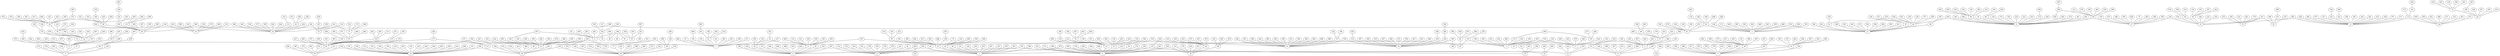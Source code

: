 graph G {
0[Index="0", Pose="5041.13 0 -897.745"];
1[Index="1", Pose="5469.88 0 -2570.81"];
2[Index="2", Pose="2011.34 0 2279.95"];
3[Index="3", Pose="1666.65 0 458.745"];
4[Index="4", Pose="2864.38 0 1095.4"];
5[Index="5", Pose="2188.71 0 113.908"];
6[Index="6", Pose="5713.38 0 3537.66"];
7[Index="7", Pose="3814.27 0 1847.02"];
8[Index="8", Pose="849.615 0 909.235"];
9[Index="9", Pose="3077.59 0 2882.45"];
10[Index="10", Pose="3825.31 0 206.441"];
11[Index="11", Pose="3160.47 0 2294.27"];
12[Index="12", Pose="2401.37 0 3328"];
13[Index="13", Pose="1699.89 0 -1254.1"];
14[Index="14", Pose="1153.28 0 1387.43"];
15[Index="15", Pose="5341.4 0 -1284.41"];
16[Index="16", Pose="5413.25 0 2982.82"];
17[Index="17", Pose="1599.99 0 337.963"];
18[Index="18", Pose="2251.24 0 2212.11"];
19[Index="19", Pose="3075.21 0 1425.65"];
20[Index="20", Pose="5584.86 0 1878.09"];
21[Index="21", Pose="4127.17 0 -2839.22"];
22[Index="22", Pose="4975.21 0 -1442.13"];
23[Index="23", Pose="2102.16 0 1586.69"];
24[Index="24", Pose="5738.81 0 753.441"];
25[Index="25", Pose="3943.82 0 3048.75"];
26[Index="26", Pose="2390.62 0 2675.52"];
27[Index="27", Pose="4105.31 0 3493.26"];
28[Index="28", Pose="5701.51 0 3571.09"];
29[Index="29", Pose="3846.48 0 -578.396"];
30[Index="30", Pose="4716.01 0 -1636.61"];
31[Index="31", Pose="2682.2 0 -2328.09"];
32[Index="32", Pose="1125.2 0 -1902.01"];
33[Index="33", Pose="3338.66 0 -709.739"];
34[Index="34", Pose="2972.66 0 2214.04"];
35[Index="35", Pose="5908.51 0 3697.53"];
36[Index="36", Pose="4498.63 0 -1116.36"];
37[Index="37", Pose="1764.96 0 -2275.78"];
38[Index="38", Pose="315.176 0 183.289"];
39[Index="39", Pose="1057.26 0 -2209.47"];
40[Index="40", Pose="4786.79 0 1977.56"];
41[Index="41", Pose="3836.75 0 2207.75"];
42[Index="42", Pose="2768.52 0 2717.26"];
43[Index="43", Pose="3439.91 0 2172.44"];
44[Index="44", Pose="5986.79 0 -3790.51"];
45[Index="45", Pose="24.9697 0 3596.09"];
46[Index="46", Pose="3563.35 0 -2716.84"];
47[Index="47", Pose="2154.57 0 446.123"];
48[Index="48", Pose="3476.58 0 -403.105"];
49[Index="49", Pose="3184.85 0 2187"];
50[Index="50", Pose="4486.86 0 1095.73"];
51[Index="51", Pose="212.525 0 2106.32"];
52[Index="52", Pose="5876.6 0 2072.4"];
53[Index="53", Pose="4001.28 0 -23.3027"];
54[Index="54", Pose="1972.66 0 -2282.86"];
55[Index="55", Pose="444.966 0 1131.11"];
56[Index="56", Pose="1341.94 0 1284.62"];
57[Index="57", Pose="1680.25 0 391.908"];
58[Index="58", Pose="2828.9 0 786.589"];
59[Index="59", Pose="2018.11 0 2955.32"];
60[Index="60", Pose="2069.66 0 837.091"];
61[Index="61", Pose="4999.46 0 -2261.92"];
62[Index="62", Pose="4052.86 0 -144.923"];
63[Index="63", Pose="4272.52 0 -2698.28"];
64[Index="64", Pose="2483.9 0 1665.86"];
65[Index="65", Pose="4043.62 0 1169.94"];
66[Index="66", Pose="2082.7 0 -2680.71"];
67[Index="67", Pose="3654.64 0 1080.84"];
68[Index="68", Pose="4442.63 0 -2531.19"];
69[Index="69", Pose="5525.49 0 1570.43"];
70[Index="70", Pose="667.654 0 -1176.39"];
71[Index="71", Pose="3460.14 0 792.297"];
72[Index="72", Pose="4654.6 0 -1798.78"];
73[Index="73", Pose="1977.85 0 -2637.12"];
74[Index="74", Pose="5906.18 0 -4219.58"];
75[Index="75", Pose="4964.35 0 -1432.43"];
76[Index="76", Pose="5751.82 0 3560.91"];
77[Index="77", Pose="4589.23 0 1692.14"];
78[Index="78", Pose="726.859 0 1579.18"];
79[Index="79", Pose="2302.99 0 2331.32"];
80[Index="80", Pose="5658.31 0 3538.32"];
81[Index="81", Pose="5171.5 0 -2519.84"];
82[Index="82", Pose="1783.73 0 3441.93"];
83[Index="83", Pose="5457.86 0 3178.82"];
84[Index="84", Pose="2988.86 0 647.696"];
85[Index="85", Pose="2781.97 0 2966.01"];
86[Index="86", Pose="1082.53 0 1565.52"];
87[Index="87", Pose="4365.3 0 -3068.01"];
88[Index="88", Pose="3618.65 0 -64.4155"];
89[Index="89", Pose="5028.8 0 1906.14"];
90[Index="90", Pose="1069.25 0 -2363.29"];
91[Index="91", Pose="829.431 0 -1186.24"];
92[Index="92", Pose="1948.84 0 3671.11"];
93[Index="93", Pose="5450.91 0 1037.81"];
94[Index="94", Pose="2365.96 0 1350.06"];
95[Index="95", Pose="647.09 0 1251.26"];
96[Index="96", Pose="2181.59 0 -1799.71"];
97[Index="97", Pose="3952.48 0 2225.11"];
98[Index="98", Pose="2924.56 0 -2913.19"];
99[Index="99", Pose="5298.22 0 1068.16"];
100[Index="100", Pose="3345.36 0 -627.305"];
101[Index="101", Pose="4979.63 0 -897.699"];
102[Index="102", Pose="1465.96 0 -1478.89"];
103[Index="103", Pose="4376.16 0 1178.56"];
104[Index="104", Pose="5385.36 0 -3093.37"];
105[Index="105", Pose="5193.21 0 1878.55"];
106[Index="106", Pose="5918.8 0 1767.23"];
107[Index="107", Pose="597.356 0 -995.385"];
108[Index="108", Pose="1810.58 0 1335.52"];
109[Index="109", Pose="4854.57 0 -3130.53"];
110[Index="110", Pose="2746.29 0 2387.38"];
111[Index="111", Pose="4152.46 0 -488.238"];
112[Index="112", Pose="714.668 0 761.912"];
113[Index="113", Pose="3471.81 0 254.144"];
114[Index="114", Pose="1825.71 0 3304.15"];
115[Index="115", Pose="2859.51 0 -2806.53"];
116[Index="116", Pose="3658.37 0 218.851"];
117[Index="117", Pose="3713.55 0 817.668"];
118[Index="118", Pose="5542.37 0 -2807.98"];
119[Index="119", Pose="4960.62 0 -1777.96"];
120[Index="120", Pose="2143.16 0 3215.36"];
121[Index="121", Pose="2065.51 0 2676.72"];
122[Index="122", Pose="3755.78 0 2856.88"];
123[Index="123", Pose="1848.94 0 -2371.42"];
124[Index="124", Pose="1188.12 0 955.757"];
125[Index="125", Pose="658.396 0 1484.14"];
126[Index="126", Pose="4693.57 0 1865.43"];
127[Index="127", Pose="1385.98 0 -971.14"];
128[Index="128", Pose="3197.08 0 -2934.85"];
129[Index="129", Pose="2281.29 0 -1001.58"];
130[Index="130", Pose="1562.67 0 1272.1"];
131[Index="131", Pose="4115.92 0 2633.18"];
132[Index="132", Pose="3197.76 0 2923.23"];
133[Index="133", Pose="3710.68 0 1212.89"];
134[Index="134", Pose="3111.09 0 -843.973"];
135[Index="135", Pose="2172.93 0 1860.37"];
136[Index="136", Pose="4811.38 0 1511.4"];
137[Index="137", Pose="381.364 0 1578.64"];
138[Index="138", Pose="1125.7 0 1011.15"];
139[Index="139", Pose="1831.43 0 -2026.65"];
140[Index="140", Pose="3932.21 0 3039.22"];
141[Index="141", Pose="1086.97 0 -1348.49"];
142[Index="142", Pose="5310.09 0 -2666.75"];
143[Index="143", Pose="942.835 0 29.4185"];
144[Index="144", Pose="4973.74 0 1493.06"];
145[Index="145", Pose="5425.02 0 -2625.55"];
146[Index="146", Pose="2367.13 0 1751.57"];
147[Index="147", Pose="2966.44 0 446.832"];
148[Index="148", Pose="5634.77 0 2546.99"];
149[Index="149", Pose="4884.83 0 803.227"];
150[Index="150", Pose="5615.11 0 -1491.4"];
151[Index="151", Pose="5245.86 0 757.832"];
152[Index="152", Pose="3826.63 0 2204.25"];
153[Index="153", Pose="1576.71 0 887.219"];
154[Index="154", Pose="2823.39 0 -2830.89"];
155[Index="155", Pose="5238.13 0 1397.52"];
156[Index="156", Pose="2474.9 0 951.836"];
157[Index="157", Pose="3581.39 0 1237.61"];
158[Index="158", Pose="3231.34 0 -2989.09"];
159[Index="159", Pose="675.888 0 -86.6152"];
160[Index="160", Pose="4886.11 0 -980.404"];
161[Index="161", Pose="3825.94 0 -406.96"];
162[Index="162", Pose="104.74 0 1849.57"];
163[Index="163", Pose="3442.33 0 2660.05"];
164[Index="164", Pose="3496.09 0 -452.688"];
165[Index="165", Pose="3844.6 0 826.878"];
166[Index="166", Pose="1335.61 0 -2381.8"];
167[Index="167", Pose="4427.63 0 -315.756"];
168[Index="168", Pose="2631.37 0 2979.98"];
169[Index="169", Pose="5715.97 0 3815.74"];
170[Index="170", Pose="2001.42 0 312.312"];
171[Index="171", Pose="5428.69 0 -2060.52"];
172[Index="172", Pose="1991.07 0 -829.781"];
173[Index="173", Pose="3364.71 0 462.81"];
174[Index="174", Pose="1264.15 0 905.608"];
175[Index="175", Pose="2241.33 0 -2558.48"];
176[Index="176", Pose="3879.12 0 787.881"];
177[Index="177", Pose="4059.32 0 818.895"];
178[Index="178", Pose="353.163 0 517.41"];
179[Index="179", Pose="113.465 0 -1327.35"];
180[Index="180", Pose="54.4406 0 3601.38"];
181[Index="181", Pose="3608.56 0 2300.83"];
182[Index="182", Pose="2926.32 0 2509.47"];
183[Index="183", Pose="5293.23 0 -1138.76"];
184[Index="184", Pose="5396.59 0 2104.92"];
185[Index="185", Pose="5194.07 0 1047.15"];
187[Index="187", Pose="1104.4 0 -1850.59"];
188[Index="188", Pose="3756.75 0 -2751.97"];
189[Index="189", Pose="5681.55 0 -4132.14"];
190[Index="190", Pose="2771.09 0 1262.63"];
191[Index="191", Pose="2362.48 0 -30.3369"];
192[Index="192", Pose="2619.51 0 -1757.99"];
193[Index="193", Pose="213.999 0 200.161"];
194[Index="194", Pose="1205.68 0 1375.23"];
195[Index="195", Pose="5336.06 0 1247.05"];
196[Index="196", Pose="4192.28 0 1546.33"];
197[Index="197", Pose="5425.12 0 -1590.01"];
198[Index="198", Pose="4514.87 0 -1717.57"];
199[Index="199", Pose="4856.22 0 -2642.96"];
200[Index="200", Pose="1464.89 0 -3092.55"];
201[Index="201", Pose="5337.32 0 3786.76"];
202[Index="202", Pose="336.133 0 3614.37"];
203[Index="203", Pose="3522.07 0 -2814.88"];
204[Index="204", Pose="3507.51 0 -200.985"];
205[Index="205", Pose="3159.14 0 699.126"];
206[Index="206", Pose="4376.39 0 -2335.5"];
207[Index="207", Pose="1585.03 0 1135.47"];
208[Index="208", Pose="5589.11 0 -1295.86"];
209[Index="209", Pose="1234.29 0 192.344"];
210[Index="210", Pose="2405.91 0 -1639.07"];
211[Index="211", Pose="4079.42 0 1233.64"];
212[Index="212", Pose="2660.03 0 -1963.31"];
213[Index="213", Pose="1548.67 0 1560.38"];
214[Index="214", Pose="97.0648 0 2933.54"];
215[Index="215", Pose="5114.47 0 856.482"];
216[Index="216", Pose="1928.87 0 1427.66"];
217[Index="217", Pose="3160.98 0 2958"];
218[Index="218", Pose="1501.26 0 -2072.06"];
219[Index="219", Pose="439.414 0 122.249"];
220[Index="220", Pose="5338.88 0 946.993"];
221[Index="221", Pose="3186.2 0 2731.31"];
222[Index="222", Pose="5753.74 0 2012.35"];
223[Index="223", Pose="2063.76 0 -1190.49"];
224[Index="224", Pose="30.4572 0 -108.339"];
225[Index="225", Pose="1757.31 0 1770.23"];
226[Index="226", Pose="5540.28 0 -3881.15"];
227[Index="227", Pose="4268.13 0 945.55"];
228[Index="228", Pose="5204.81 0 -2838.2"];
229[Index="229", Pose="2855.68 0 2186.9"];
230[Index="230", Pose="4665.03 0 -4190.67"];
231[Index="231", Pose="3471.68 0 2009.93"];
232[Index="232", Pose="1649.38 0 -2215.77"];
233[Index="233", Pose="4480.38 0 -1893.68"];
234[Index="234", Pose="5886.65 0 2934.82"];
235[Index="235", Pose="2049.24 0 1635.94"];
236[Index="236", Pose="2739.08 0 -557.616"];
237[Index="237", Pose="487.59 0 -1037.02"];
238[Index="238", Pose="821.737 0 1358.96"];
239[Index="239", Pose="686.754 0 3235.81"];
240[Index="240", Pose="4009.95 0 245.521"];
241[Index="241", Pose="1874.06 0 3767.39"];
242[Index="242", Pose="229.589 0 126.956"];
243[Index="243", Pose="2395.8 0 -2451.69"];
244[Index="244", Pose="2715.9 0 -2888.62"];
245[Index="245", Pose="32.6093 0 1273.19"];
246[Index="246", Pose="505.108 0 2382.13"];
247[Index="247", Pose="4715.59 0 1569.75"];
248[Index="248", Pose="5461.36 0 3121.18"];
249[Index="249", Pose="3162.45 0 -2744.37"];
250[Index="250", Pose="2327.98 0 817.626"];
251[Index="251", Pose="3830.46 0 1702.89"];
252[Index="252", Pose="3236.48 0 -793.772"];
253[Index="253", Pose="5529.31 0 -2365.33"];
254[Index="254", Pose="4735.46 0 -1069.29"];
255[Index="255", Pose="4847.76 0 -957.758"];
256[Index="256", Pose="4286.59 0 1149.23"];
257[Index="257", Pose="3096.83 0 1059.59"];
258[Index="258", Pose="3014.41 0 669.907"];
259[Index="259", Pose="4535.67 0 847.505"];
260[Index="260", Pose="5065.69 0 2000.15"];
261[Index="261", Pose="1104.15 0 1417.01"];
262[Index="262", Pose="1198.34 0 -1804.24"];
263[Index="263", Pose="1331.51 0 58.7749"];
264[Index="264", Pose="3366.04 0 1228.42"];
265[Index="265", Pose="5240.48 0 -2270.79"];
266[Index="266", Pose="4043.98 0 1099.55"];
267[Index="267", Pose="4639.81 0 -4008.15"];
268[Index="268", Pose="3542.44 0 999.449"];
269[Index="269", Pose="5280.05 0 -2781.86"];
270[Index="270", Pose="1073.92 0 -1191.82"];
271[Index="271", Pose="2658.26 0 -1030.96"];
272[Index="272", Pose="1954.27 0 3140.24"];
273[Index="273", Pose="2392.65 0 -1132.23"];
274[Index="274", Pose="2365.43 0 -1936.39"];
275[Index="275", Pose="5409.29 0 -576.307"];
276[Index="276", Pose="5287.39 0 1486.22"];
277[Index="277", Pose="2763.91 0 -241.07"];
278[Index="278", Pose="1754.59 0 -2342.47"];
279[Index="279", Pose="1476.43 0 652.128"];
280[Index="280", Pose="1807.01 0 -3178.32"];
281[Index="281", Pose="2915.19 0 -2613.87"];
282[Index="282", Pose="5153.2 0 -3116.2"];
283[Index="283", Pose="1759.03 0 -2681.09"];
284[Index="284", Pose="16.9668 0 3406.56"];
285[Index="285", Pose="3902.94 0 1593.98"];
286[Index="286", Pose="5758.3 0 2337.99"];
287[Index="287", Pose="677.786 0 3070.75"];
288[Index="288", Pose="3216.69 0 1427.22"];
289[Index="289", Pose="2795.01 0 2792.64"];
290[Index="290", Pose="5353.94 0 1801.2"];
291[Index="291", Pose="2431.6 0 -2605.31"];
292[Index="292", Pose="5027.92 0 -2934.96"];
293[Index="293", Pose="2083.18 0 276.37"];
294[Index="294", Pose="2743.44 0 1193.13"];
295[Index="295", Pose="4302.55 0 -339.427"];
296[Index="296", Pose="1612.11 0 -2621.14"];
297[Index="297", Pose="4160.22 0 -475.173"];
298[Index="298", Pose="1418.16 0 1301.24"];
299[Index="299", Pose="1314.93 0 -1280.75"];
300[Index="300", Pose="3086.11 0 -625.502"];
301[Index="301", Pose="565.919 0 2629.52"];
302[Index="302", Pose="1080.82 0 -1196.4"];
303[Index="303", Pose="2633.94 0 3007.17"];
304[Index="304", Pose="4098.59 0 2432.59"];
305[Index="305", Pose="2317.79 0 -3057.13"];
306[Index="306", Pose="655.401 0 3137.26"];
307[Index="307", Pose="1879.12 0 -886.684"];
308[Index="308", Pose="2734.14 0 274.906"];
309[Index="309", Pose="5387.3 0 3395.93"];
310[Index="310", Pose="1102.81 0 -2381.25"];
311[Index="311", Pose="4670.34 0 1043.73"];
312[Index="312", Pose="2453.87 0 -340.54"];
313[Index="313", Pose="3610.96 0 2852.03"];
314[Index="314", Pose="4819.36 0 1466.76"];
315[Index="315", Pose="2850.98 0 -981.674"];
316[Index="316", Pose="2149.41 0 3662.26"];
317[Index="317", Pose="5405.38 0 3192.64"];
318[Index="318", Pose="1129.49 0 -1808.89"];
319[Index="319", Pose="4492.07 0 -3939.79"];
320[Index="320", Pose="5232.17 0 -1826.23"];
321[Index="321", Pose="3316.43 0 1489.67"];
322[Index="322", Pose="3826.84 0 -570.578"];
323[Index="323", Pose="2182.36 0 3616.07"];
324[Index="324", Pose="4806.14 0 -1776.02"];
325[Index="325", Pose="4188.58 0 3310.84"];
326[Index="326", Pose="70.0842 0 3283.93"];
327[Index="327", Pose="1060.2 0 1183.19"];
328[Index="328", Pose="4054.17 0 3145.45"];
329[Index="329", Pose="1655.3 0 405.644"];
330[Index="330", Pose="3274.71 0 -329.377"];
331[Index="331", Pose="1483.01 0 -1188.6"];
332[Index="332", Pose="5504.37 0 1086.98"];
333[Index="333", Pose="2202.71 0 981.674"];
334[Index="334", Pose="3011.01 0 1649.77"];
335[Index="335", Pose="107.986 0 1275.56"];
336[Index="336", Pose="3716.82 0 1646.38"];
337[Index="337", Pose="1448.49 0 1490.22"];
338[Index="338", Pose="4343.85 0 -302.661"];
339[Index="339", Pose="4729.39 0 -2748.42"];
340[Index="340", Pose="1951.06 0 -1410.87"];
341[Index="341", Pose="3827.44 0 -2702.98"];
342[Index="342", Pose="1273.61 0 -975.106"];
343[Index="343", Pose="4666.97 0 -3147.86"];
344[Index="344", Pose="1347.86 0 354.816"];
345[Index="345", Pose="5382.33 0 2924.96"];
346[Index="346", Pose="5647.46 0 3236.16"];
347[Index="347", Pose="1288.45 0 -1886.96"];
348[Index="348", Pose="2690.54 0 -354.717"];
349[Index="349", Pose="1815.48 0 735.561"];
350[Index="350", Pose="4792.24 0 -937.834"];
351[Index="351", Pose="3819.94 0 2041.49"];
352[Index="352", Pose="5705.31 0 -1498.08"];
353[Index="353", Pose="5544.62 0 -617.99"];
354[Index="354", Pose="4704.85 0 -3069.82"];
355[Index="355", Pose="3136.37 0 2472.82"];
356[Index="356", Pose="1487.77 0 -2604.71"];
357[Index="357", Pose="4363.65 0 985.103"];
358[Index="358", Pose="1270.72 0 1514.37"];
359[Index="359", Pose="5637.9 0 2450.25"];
360[Index="360", Pose="4329.24 0 1928.19"];
361[Index="361", Pose="1835.92 0 1237.97"];
362[Index="362", Pose="1936.17 0 -1006.38"];
363[Index="363", Pose="5203.93 0 -3044.73"];
364[Index="364", Pose="5127.89 0 -934.572"];
365[Index="365", Pose="3343.75 0 1773.23"];
366[Index="366", Pose="3885.29 0 -179.613"];
367[Index="367", Pose="4279.2 0 741.174"];
368[Index="368", Pose="1884.26 0 621.536"];
369[Index="369", Pose="3979.51 0 3101.42"];
370[Index="370", Pose="1478.85 0 -2592.95"];
371[Index="371", Pose="866.808 0 546.14"];
372[Index="372", Pose="4804.65 0 -751.815"];
373[Index="373", Pose="3595.74 0 -439.26"];
374[Index="374", Pose="5342.52 0 -1593.83"];
375[Index="375", Pose="4483.38 0 -1278.72"];
376[Index="376", Pose="4906.48 0 -901.611"];
377[Index="377", Pose="4154.93 0 -3014.33"];
378[Index="378", Pose="2279.25 0 3731.19"];
379[Index="379", Pose="2041.92 0 64.7456"];
380[Index="380", Pose="240.522 0 3615.21"];
381[Index="381", Pose="405.647 0 -1384.22"];
382[Index="382", Pose="4009.35 0 -105.07"];
383[Index="383", Pose="2132.21 0 498.48"];
384[Index="384", Pose="4800.78 0 -927.452"];
385[Index="385", Pose="4442.7 0 -451.554"];
386[Index="386", Pose="2249.85 0 494.679"];
387[Index="387", Pose="4369.77 0 -3854.64"];
388[Index="388", Pose="5815.26 0 -1730.84"];
389[Index="389", Pose="2165.48 0 2038.25"];
390[Index="390", Pose="4421.4 0 -4231.22"];
391[Index="391", Pose="2358.58 0 -160.445"];
392[Index="392", Pose="4150.47 0 2284.84"];
393[Index="393", Pose="3160.96 0 -889.814"];
394[Index="394", Pose="2635.24 0 1851.12"];
395[Index="395", Pose="3478.59 0 -778.455"];
396[Index="396", Pose="84.9009 0 2116.01"];
397[Index="397", Pose="2671.41 0 1255.21"];
398[Index="398", Pose="181.944 0 2602.26"];
399[Index="399", Pose="2324.8 0 581.225"];
400[Index="400", Pose="219.096 0 336.463"];
401[Index="401", Pose="1976.05 0 -598.287"];
402[Index="402", Pose="5238.58 0 -2083.3"];
403[Index="403", Pose="4305.07 0 -850.65"];
404[Index="404", Pose="3901.33 0 1759.46"];
405[Index="405", Pose="2548.64 0 110.002"];
406[Index="406", Pose="2987.08 0 -519.147"];
407[Index="407", Pose="3050.22 0 1149.59"];
408[Index="408", Pose="3581.71 0 381.526"];
409[Index="409", Pose="5846.99 0 -2587.93"];
410[Index="410", Pose="2040.15 0 320.108"];
411[Index="411", Pose="3678.27 0 -486.297"];
412[Index="412", Pose="3412.52 0 392.886"];
413[Index="413", Pose="2594.71 0 -1521.1"];
414[Index="414", Pose="3679.52 0 1890.2"];
415[Index="415", Pose="3162.1 0 12.5776"];
416[Index="416", Pose="2876.73 0 -932.544"];
417[Index="417", Pose="3351.14 0 1051.46"];
418[Index="418", Pose="4576.07 0 -1478.18"];
419[Index="419", Pose="286.451 0 2735.66"];
420[Index="420", Pose="2136.97 0 -168.356"];
421[Index="421", Pose="5995.45 0 2177.21"];
422[Index="422", Pose="1379.9 0 668.971"];
423[Index="423", Pose="3737.93 0 2149.95"];
424[Index="424", Pose="2824.04 0 -2451.36"];
425[Index="425", Pose="5778.55 0 -2001.3"];
426[Index="426", Pose="1594.91 0 1919.05"];
427[Index="427", Pose="4762.52 0 1619.26"];
428[Index="428", Pose="2679.87 0 -1463.66"];
429[Index="429", Pose="4712.08 0 1501.34"];
430[Index="430", Pose="5439.04 0 -1876.99"];
431[Index="431", Pose="94.1954 0 928.025"];
432[Index="432", Pose="4916.24 0 1178.84"];
433[Index="433", Pose="2172.69 0 -1016.31"];
434[Index="434", Pose="3000.11 0 -278.17"];
435[Index="435", Pose="5645.02 0 2770.1"];
436[Index="436", Pose="5070.03 0 1067.57"];
437[Index="437", Pose="2259.79 0 1107.98"];
438[Index="438", Pose="1813.35 0 -1843.32"];
439[Index="439", Pose="5457.17 0 -1547.65"];
440[Index="440", Pose="5353.91 0 1945.67"];
441[Index="441", Pose="5739.67 0 -2087.32"];
442[Index="442", Pose="656.023 0 1680.8"];
443[Index="443", Pose="4558.63 0 929.524"];
444[Index="444", Pose="3480.29 0 2923.1"];
445[Index="445", Pose="4731.54 0 -2824.99"];
446[Index="446", Pose="3936.59 0 -731.9"];
447[Index="447", Pose="593.146 0 2847.93"];
448[Index="448", Pose="2763.88 0 2884.48"];
449[Index="449", Pose="3445.28 0 2234.41"];
450[Index="450", Pose="1615.44 0 -1513.15"];
451[Index="451", Pose="4410.88 0 -4003.41"];
452[Index="452", Pose="5588.03 0 3401.38"];
453[Index="453", Pose="244.536 0 96.7837"];
454[Index="454", Pose="4464.34 0 -1975.68"];
455[Index="455", Pose="1960.08 0 277.496"];
456[Index="456", Pose="2290.57 0 1515.99"];
457[Index="457", Pose="5558.19 0 2928.1"];
458[Index="458", Pose="4103 0 -2580.36"];
459[Index="459", Pose="5420.36 0 -2888.85"];
460[Index="460", Pose="3945.13 0 1253.32"];
461[Index="461", Pose="5712.42 0 2206.52"];
462[Index="462", Pose="5725.39 0 -1412.43"];
463[Index="463", Pose="3889 0 -88.4224"];
464[Index="464", Pose="5516.89 0 1694.43"];
465[Index="465", Pose="4993.35 0 1278.58"];
466[Index="466", Pose="708.758 0 2957.6"];
467[Index="467", Pose="5909.56 0 -1730.26"];
468[Index="468", Pose="5448.65 0 -2103.46"];
469[Index="469", Pose="4020.14 0 2779.97"];
470[Index="470", Pose="1899.92 0 3663.62"];
471[Index="471", Pose="3575.78 0 -2840"];
472[Index="472", Pose="585.262 0 3338.13"];
473[Index="473", Pose="3782.55 0 64.2178"];
474[Index="474", Pose="5982.31 0 2112.68"];
475[Index="475", Pose="1407.09 0 -2519.59"];
476[Index="476", Pose="183.802 0 252.909"];
477[Index="477", Pose="1336.38 0 -1298.06"];
478[Index="478", Pose="2764.61 0 -364.05"];
479[Index="479", Pose="3666.56 0 2888.88"];
480[Index="480", Pose="3612.18 0 747.075"];
481[Index="481", Pose="1771.86 0 985.45"];
482[Index="482", Pose="2772.39 0 -3123.26"];
483[Index="483", Pose="5458.11 0 3281.26"];
484[Index="484", Pose="1555.42 0 -3024.3"];
485[Index="485", Pose="537.654 0 1594.14"];
486[Index="486", Pose="1303.8 0 -1942.52"];
487[Index="487", Pose="2805.18 0 1513.58"];
488[Index="488", Pose="4371.83 0 1797.19"];
489[Index="489", Pose="685.299 0 -1362.28"];
490[Index="490", Pose="3307.81 0 1838.1"];
491[Index="491", Pose="5565.74 0 2946.2"];
492[Index="492", Pose="571.167 0 2679.17"];
493[Index="493", Pose="5320.42 0 2000.11"];
494[Index="494", Pose="4457.42 0 1936.1"];
495[Index="495", Pose="4385.56 0 1297"];
496[Index="496", Pose="4780.73 0 1729.04"];
497[Index="497", Pose="4066.26 0 2936.98"];
498[Index="498", Pose="3438.46 0 2937.88"];
499[Index="499", Pose="15.7355 0 1592"];
500[Index="500", Pose="1112.19 0 458.36"];
501[Index="501", Pose="2403.22 0 2003.64"];
502[Index="502", Pose="3179.82 0 -2798.04"];
503[Index="503", Pose="5436.76 0 2917.02"];
504[Index="504", Pose="866.894 0 1164.96"];
505[Index="505", Pose="2974.6 0 2195.46"];
506[Index="506", Pose="1199.63 0 -2081.85"];
507[Index="507", Pose="3459.32 0 2320.63"];
508[Index="508", Pose="604.257 0 672.992"];
509[Index="509", Pose="2394.37 0 285.909"];
510[Index="510", Pose="3597.44 0 -215.159"];
511[Index="511", Pose="4912.3 0 -3148.89"];
512[Index="512", Pose="3277.49 0 438.879"];
513[Index="513", Pose="4573.03 0 1621.21"];
514[Index="514", Pose="1132.12 0 -2057.52"];
515[Index="515", Pose="2694.12 0 2685.2"];
516[Index="516", Pose="725.004 0 1602.9"];
517[Index="517", Pose="1176.54 0 -1523.44"];
518[Index="518", Pose="5661.91 0 2317.47"];
519[Index="519", Pose="2110.92 0 459.825"];
520[Index="520", Pose="1982.62 0 -128.185"];
521[Index="521", Pose="2507.68 0 1950.74"];
522[Index="522", Pose="4537.58 0 1643.14"];
523[Index="523", Pose="2407.95 0 156.702"];
524[Index="524", Pose="2304.25 0 765.101"];
525[Index="525", Pose="2435.5 0 -1471.62"];
526[Index="526", Pose="92.6632 0 3738.97"];
527[Index="527", Pose="4275.13 0 3751.14"];
528[Index="528", Pose="380.357 0 576.443"];
529[Index="529", Pose="5585.25 0 -1975.58"];
530[Index="530", Pose="4078.73 0 -2930.04"];
531[Index="531", Pose="4698.18 0 1973.18"];
532[Index="532", Pose="247.656 0 2537.03"];
533[Index="533", Pose="4545.42 0 -981.417"];
534[Index="534", Pose="2693.28 0 -1483.1"];
535[Index="535", Pose="1433.24 0 -2904.32"];
536[Index="536", Pose="3395.75 0 -2807.14"];
537[Index="537", Pose="1486.11 0 366.901"];
538[Index="538", Pose="370.563 0 2653.6"];
539[Index="539", Pose="1610.11 0 -2868.13"];
540[Index="540", Pose="5368.27 0 1922.44"];
541[Index="541", Pose="3689.81 0 913.125"];
542[Index="542", Pose="2210.73 0 -848.744"];
543[Index="543", Pose="5611.77 0 -621.319"];
544[Index="544", Pose="2675.02 0 1296.37"];
545[Index="545", Pose="5279.31 0 1020.5"];
546[Index="546", Pose="4937.29 0 -2990"];
547[Index="547", Pose="1197.7 0 1507.4"];
548[Index="548", Pose="5748.13 0 -2097.15"];
549[Index="549", Pose="4081.08 0 2114.53"];
550[Index="550", Pose="2407.69 0 2897.64"];
551[Index="551", Pose="4476.45 0 -2344.61"];
552[Index="552", Pose="4391.63 0 -2645.61"];
553[Index="553", Pose="5522.88 0 -2202.03"];
554[Index="554", Pose="1408.27 0 -2146.84"];
555[Index="555", Pose="3004.24 0 1510.07"];
556[Index="556", Pose="1841.41 0 2785.49"];
557[Index="557", Pose="5327.79 0 -3799.7"];
558[Index="558", Pose="311.213 0 3205.34"];
559[Index="559", Pose="3490.09 0 2412.36"];
560[Index="560", Pose="395.103 0 2445.7"];
561[Index="561", Pose="4498.14 0 -1665.36"];
562[Index="562", Pose="1427.08 0 548.115"];
563[Index="563", Pose="745.418 0 2946.46"];
564[Index="564", Pose="3310.09 0 805.624"];
565[Index="565", Pose="4357.12 0 1170.73"];
566[Index="566", Pose="4653.99 0 -2952.82"];
567[Index="567", Pose="2699.17 0 1846.43"];
568[Index="568", Pose="3029.74 0 558.288"];
569[Index="569", Pose="4918.73 0 2063.82"];
570[Index="570", Pose="3756.6 0 2579.19"];
571[Index="571", Pose="3900.46 0 1424.26"];
572[Index="572", Pose="4296.55 0 1368.21"];
573[Index="573", Pose="2033.57 0 -490.638"];
574[Index="574", Pose="1182.97 0 639.224"];
575[Index="575", Pose="3131.01 0 466.556"];
576[Index="576", Pose="2163.66 0 3602.23"];
577[Index="577", Pose="4044.77 0 618.248"];
578[Index="578", Pose="1901.31 0 3254.89"];
579[Index="579", Pose="2666.27 0 1324.41"];
580[Index="580", Pose="1733.74 0 -1273.24"];
581[Index="581", Pose="3156.37 0 2641.72"];
582[Index="582", Pose="3806.06 0 110.701"];
583[Index="583", Pose="759.474 0 484.521"];
584[Index="584", Pose="73.8076 0 2556.02"];
585[Index="585", Pose="3504.73 0 -453.716"];
586[Index="586", Pose="614.607 0 -958.182"];
587[Index="587", Pose="1844.2 0 -15.7026"];
588[Index="588", Pose="4685.92 0 -3054.19"];
589[Index="589", Pose="2945.35 0 -583.037"];
590[Index="590", Pose="5284.41 0 -884.103"];
591[Index="591", Pose="5679.17 0 -3968.24"];
592[Index="592", Pose="3592.65 0 687.408"];
593[Index="593", Pose="3277.03 0 1915.51"];
594[Index="594", Pose="827.244 0 497.021"];
595[Index="595", Pose="4137.05 0 -48.3042"];
596[Index="596", Pose="2450.48 0 254.303"];
597[Index="597", Pose="1781.88 0 -2640.09"];
598[Index="598", Pose="1556.07 0 -2877.31"];
599[Index="599", Pose="3802.4 0 -3059.32"];
600[Index="600", Pose="3344.89 0 682.221"];
601[Index="601", Pose="966.797 0 1864.9"];
602[Index="602", Pose="5289.67 0 -1708.44"];
603[Index="603", Pose="4890.97 0 1330.59"];
604[Index="604", Pose="3400.81 0 2439.73"];
605[Index="605", Pose="894.244 0 1100.5"];
606[Index="606", Pose="3384.25 0 1755.44"];
607[Index="607", Pose="5176.67 0 -1097.65"];
608[Index="608", Pose="2740.02 0 2077.31"];
609[Index="609", Pose="4019.23 0 1993.61"];
610[Index="610", Pose="4500.16 0 1444.31"];
611[Index="611", Pose="3104.04 0 554.11"];
612[Index="612", Pose="1958.75 0 976.302"];
613[Index="613", Pose="5210.84 0 1860.06"];
614[Index="614", Pose="5142.86 0 -3968.73"];
615[Index="615", Pose="4238.27 0 2999.48"];
616[Index="616", Pose="3371.65 0 1632.7"];
617[Index="617", Pose="4550.18 0 -639.883"];
618[Index="618", Pose="5697.46 0 -1520.04"];
619[Index="619", Pose="5815.85 0 1696.63"];
620[Index="620", Pose="1588.76 0 -1550.85"];
621[Index="621", Pose="609.045 0 2822.81"];
622[Index="622", Pose="1264.84 0 28.8457"];
623[Index="623", Pose="674.227 0 3643.12"];
624[Index="624", Pose="3635.1 0 590.1"];
625[Index="625", Pose="4681.7 0 -1284.51"];
626[Index="626", Pose="3456.29 0 114.672"];
627[Index="627", Pose="1565.78 0 385.524"];
628[Index="628", Pose="1278.56 0 -2107.55"];
629[Index="629", Pose="3417.6 0 -3115.15"];
630[Index="630", Pose="3248.89 0 609.914"];
631[Index="631", Pose="3916.99 0 -3128"];
632[Index="632", Pose="5506.3 0 -568.532"];
633[Index="633", Pose="2885.29 0 1601.4"];
634[Index="634", Pose="3769.15 0 2995.33"];
635[Index="635", Pose="2386.48 0 2306.74"];
636[Index="636", Pose="1495.6 0 1791.86"];
637[Index="637", Pose="3379.58 0 503.615"];
638[Index="638", Pose="2947.28 0 -2548.57"];
639[Index="639", Pose="4590.35 0 -1267.34"];
640[Index="640", Pose="355.786 0 1902.62"];
641[Index="641", Pose="1937.76 0 2949.76"];
642[Index="642", Pose="2246.48 0 -192.757"];
643[Index="643", Pose="149.411 0 1281.43"];
644[Index="644", Pose="3132.71 0 1301.29"];
645[Index="645", Pose="5110.72 0 1559.35"];
646[Index="646", Pose="2365.56 0 3348.23"];
647[Index="647", Pose="1418.25 0 -2946.31"];
648[Index="648", Pose="895.191 0 504.345"];
649[Index="649", Pose="2542.66 0 -686.879"];
650[Index="650", Pose="2273.8 0 -678.146"];
651[Index="651", Pose="2424.81 0 -682.894"];
652[Index="652", Pose="4849.07 0 -1259.26"];
653[Index="653", Pose="3956.32 0 -3069.98"];
654[Index="654", Pose="3231.41 0 -2758.28"];
655[Index="655", Pose="1681.12 0 1596.01"];
656[Index="656", Pose="3472.95 0 -378.448"];
657[Index="657", Pose="1416.43 0 1376.27"];
658[Index="658", Pose="5376.15 0 1442.95"];
659[Index="659", Pose="3415.19 0 -883.228"];
660[Index="660", Pose="4487.65 0 -1656.82"];
661[Index="661", Pose="2152.36 0 415.973"];
662[Index="662", Pose="1884.33 0 -1718.29"];
663[Index="663", Pose="4054.5 0 2997.29"];
664[Index="664", Pose="1419.19 0 1409.49"];
665[Index="665", Pose="2200.7 0 3708.68"];
666[Index="666", Pose="2350.75 0 -612.004"];
667[Index="667", Pose="2531.85 0 1086.84"];
668[Index="668", Pose="1785.73 0 1352.45"];
669[Index="669", Pose="4284.55 0 3768.18"];
670[Index="670", Pose="1490.37 0 447.88"];
671[Index="671", Pose="3977.28 0 910.541"];
672[Index="672", Pose="4977.34 0 -1034.32"];
673[Index="673", Pose="4399.91 0 -1105.46"];
674[Index="674", Pose="5436.98 0 -2499.1"];
675[Index="675", Pose="5393.29 0 -1717.38"];
676[Index="676", Pose="5554.91 0 1903.16"];
677[Index="677", Pose="2298.08 0 -1249.94"];
678[Index="678", Pose="4889.89 0 -721.221"];
679[Index="679", Pose="5107.22 0 -1832.99"];
680[Index="680", Pose="1833.36 0 718.438"];
681[Index="681", Pose="3326.23 0 1615.57"];
682[Index="682", Pose="5376.33 0 2075.76"];
683[Index="683", Pose="390.381 0 1566.63"];
684[Index="684", Pose="1523.67 0 1733.33"];
685[Index="685", Pose="5446.5 0 1164.15"];
686[Index="686", Pose="338.765 0 3160.73"];
687[Index="687", Pose="2098.28 0 101.394"];
688[Index="688", Pose="614.871 0 2588.33"];
689[Index="689", Pose="533.181 0 2080.22"];
690[Index="690", Pose="3229.23 0 2066.88"];
691[Index="691", Pose="2599.38 0 -152.087"];
692[Index="692", Pose="1357.89 0 -1601.38"];
693[Index="693", Pose="5155.97 0 -1773.29"];
694[Index="694", Pose="5971.79 0 3431.13"];
695[Index="695", Pose="5869 0 2606.89"];
696[Index="696", Pose="5012.09 0 -1923.29"];
697[Index="697", Pose="5878.51 0 3721.52"];
698[Index="698", Pose="5349.05 0 -2829.61"];
699[Index="699", Pose="4036.69 0 75.3208"];
183--0 [Distance="348.774"];
254--0 [Distance="350.513"];
652--0 [Distance="409.365"];
275--0 [Distance="488.741"];
15--0 [Distance="489.562"];
533--0 [Distance="502.715"];
625--0 [Distance="527.992"];
75--0 [Distance="540.167"];
81--1 [Distance="302.704"];
459--1 [Distance="321.874"];
553--1 [Distance="372.569"];
228--1 [Distance="376.507"];
409--1 [Distance="377.496"];
265--1 [Distance="377.675"];
468--1 [Distance="467.84"];
171--1 [Distance="511.949"];
104--1 [Distance="529.344"];
402--1 [Distance="539.607"];
363--1 [Distance="543.443"];
548--1 [Distance="549.342"];
441--1 [Distance="553.665"];
635--2 [Distance="376.102"];
121--2 [Distance="400.453"];
135--2 [Distance="449.621"];
501--2 [Distance="479.496"];
26--2 [Distance="548.023"];
225--2 [Distance="569.511"];
521--2 [Distance="595.602"];
146--2 [Distance="637.006"];
235--2 [Distance="645.127"];
641--2 [Distance="673.837"];
59--2 [Distance="675.4"];
23--2 [Distance="699.182"];
684--2 [Distance="732.542"];
550--2 [Distance="733.918"];
680--3 [Distance="308.598"];
349--3 [Distance="314.29"];
344--3 [Distance="335.302"];
455--3 [Distance="344.895"];
422--3 [Distance="355.553"];
170--3 [Distance="365.392"];
410--3 [Distance="398.405"];
153--3 [Distance="437.813"];
519--3 [Distance="444.269"];
293--3 [Distance="454.706"];
383--3 [Distance="467.257"];
579--4 [Distance="302.804"];
58--4 [Distance="310.845"];
667--4 [Distance="332.645"];
644--4 [Distance="338.215"];
19--4 [Distance="391.808"];
156--4 [Distance="415.104"];
487--4 [Distance="422.344"];
555--4 [Distance="437.614"];
258--4 [Distance="451.17"];
84--4 [Distance="464.69"];
288--4 [Distance="483.965"];
417--4 [Distance="488.739"];
205--4 [Distance="493.877"];
633--4 [Distance="506.424"];
661--5 [Distance="304.244"];
642--5 [Distance="312.059"];
520--5 [Distance="317.933"];
391--5 [Distance="322.688"];
47--5 [Distance="333.964"];
519--5 [Distance="354.557"];
405--5 [Distance="359.957"];
587--5 [Distance="368.082"];
386--5 [Distance="385.649"];
346--6 [Distance="308.618"];
309--6 [Distance="355.549"];
483--6 [Distance="361.799"];
83--6 [Distance="440.517"];
491--6 [Distance="609.609"];
234--6 [Distance="627.245"];
457--6 [Distance="629.006"];
423--7 [Distance="312.397"];
152--7 [Distance="357.44"];
41--7 [Distance="361.422"];
549--7 [Distance="377.818"];
231--7 [Distance="379.353"];
97--7 [Distance="402.557"];
571--7 [Distance="431.465"];
606--7 [Distance="439.665"];
365--7 [Distance="476.273"];
196--7 [Distance="483.015"];
616--7 [Distance="491.785"];
43--7 [Distance="496.022"];
181--7 [Distance="498.253"];
508--8 [Distance="340.605"];
124--8 [Distance="341.69"];
327--8 [Distance="345.538"];
371--8 [Distance="363.503"];
95--8 [Distance="397.491"];
648--8 [Distance="407.448"];
594--8 [Distance="412.821"];
174--8 [Distance="414.55"];
574--8 [Distance="428.989"];
583--8 [Distance="434.175"];
238--8 [Distance="450.587"];
55--8 [Distance="461.488"];
500--8 [Distance="521.76"];
14--8 [Distance="566.465"];
261--8 [Distance="568"];
528--8 [Distance="575.286"];
85--9 [Distance="307.203"];
448--9 [Distance="313.722"];
42--9 [Distance="350.45"];
498--9 [Distance="365.102"];
182--9 [Distance="402.496"];
444--9 [Distance="404.742"];
355--9 [Distance="413.831"];
163--9 [Distance="427.192"];
515--9 [Distance="431.233"];
168--9 [Distance="456.758"];
303--9 [Distance="460.848"];
313--9 [Distance="534.234"];
604--9 [Distance="548.152"];
479--9 [Distance="589.001"];
11--9 [Distance="593.996"];
463--10 [Distance="301.663"];
88--10 [Distance="340.693"];
113--10 [Distance="356.708"];
382--10 [Distance="361.812"];
626--10 [Distance="380.265"];
366--10 [Distance="390.684"];
595--10 [Distance="402.586"];
62--10 [Distance="418.607"];
624--10 [Distance="428.223"];
412--10 [Distance="452.943"];
577--10 [Distance="466.634"];
510--10 [Distance="479.244"];
204--10 [Distance="516.715"];
507--11 [Distance="300.009"];
43--11 [Distance="304.845"];
229--11 [Distance="323.146"];
581--11 [Distance="347.48"];
559--11 [Distance="350.14"];
593--11 [Distance="396.287"];
110--11 [Distance="424.514"];
221--11 [Distance="437.801"];
608--11 [Distance="473.128"];
323--12 [Distance="361.864"];
576--12 [Distance="362.916"];
303--12 [Distance="396.26"];
316--12 [Distance="418.586"];
378--12 [Distance="421.278"];
665--12 [Distance="430.33"];
550--12 [Distance="430.408"];
272--12 [Distance="484.929"];
578--12 [Distance="505.382"];
92--12 [Distance="567.898"];
114--12 [Distance="576.153"];
470--12 [Distance="603.405"];
82--12 [Distance="628.06"];
620--13 [Distance="316.869"];
102--13 [Distance="324.42"];
362--13 [Distance="342.34"];
477--13 [Distance="366.161"];
223--13 [Distance="369.387"];
299--13 [Distance="385.88"];
307--13 [Distance="408.806"];
127--13 [Distance="422.623"];
692--13 [Distance="487.408"];
662--13 [Distance="499.483"];
342--13 [Distance="509.462"];
172--13 [Distance="514.626"];
433--13 [Distance="529.232"];
517--13 [Distance="588.582"];
677--13 [Distance="598.206"];
438--13 [Distance="600.045"];
337--14 [Distance="312.591"];
504--14 [Distance="362.646"];
138--14 [Distance="377.292"];
605--14 [Distance="386.562"];
130--14 [Distance="425.32"];
213--14 [Distance="431.559"];
78--14 [Distance="467.553"];
516--14 [Distance="479.426"];
374--15 [Distance="309.422"];
197--15 [Distance="316.864"];
150--15 [Distance="343.167"];
22--15 [Distance="398.712"];
590--15 [Distance="404.344"];
462--15 [Distance="404.775"];
364--15 [Distance="409.844"];
352--15 [Distance="422.009"];
618--15 [Distance="426.968"];
602--15 [Distance="427.176"];
675--15 [Distance="436.067"];
672--15 [Distance="441.681"];
693--15 [Distance="522.862"];
234--16 [Distance="475.83"];
279--17 [Distance="337.593"];
455--17 [Distance="365.127"];
263--17 [Distance="387.34"];
209--17 [Distance="393.635"];
368--17 [Distance="401.522"];
622--17 [Distance="455.942"];
135--18 [Distance="360.356"];
394--18 [Distance="527.045"];
567--18 [Distance="578.246"];
64--18 [Distance="593.736"];
681--19 [Distance="314.765"];
190--19 [Distance="345.061"];
264--19 [Distance="351.403"];
616--19 [Distance="361.581"];
257--19 [Distance="366.695"];
294--19 [Distance="405.145"];
544--19 [Distance="420.559"];
397--19 [Distance="438.3"];
69--20 [Distance="313.341"];
52--20 [Distance="350.526"];
106--20 [Distance="351.866"];
461--20 [Distance="352.324"];
613--20 [Distance="374.449"];
105--20 [Distance="391.65"];
518--20 [Distance="446.083"];
474--20 [Distance="461.521"];
658--20 [Distance="482.605"];
286--20 [Distance="491.512"];
552--21 [Distance="327.757"];
341--21 [Distance="329.243"];
87--21 [Distance="330.228"];
631--21 [Distance="357.172"];
188--21 [Distance="380.554"];
599--21 [Distance="392.323"];
68--21 [Distance="440.906"];
566--21 [Distance="538.932"];
471--21 [Distance="551.393"];
206--21 [Distance="562.001"];
46--21 [Distance="576.945"];
588--21 [Distance="598.68"];
445--21 [Distance="604.542"];
551--21 [Distance="605.505"];
203--21 [Distance="605.59"];
30--22 [Distance="324.039"];
119--22 [Distance="336.139"];
324--22 [Distance="374.245"];
607--22 [Distance="399.071"];
418--22 [Distance="400.758"];
679--22 [Distance="412.552"];
639--22 [Distance="422.692"];
320--22 [Distance="462.127"];
160--22 [Distance="470.249"];
94--23 [Distance="354.379"];
108--23 [Distance="384.849"];
668--23 [Distance="393.698"];
655--23 [Distance="421.139"];
361--23 [Distance="438.733"];
389--23 [Distance="455.973"];
437--23 [Distance="503.992"];
213--23 [Distance="554.116"];
426--23 [Distance="606.437"];
93--24 [Distance="404.665"];
332--24 [Distance="407.688"];
220--24 [Distance="444.307"];
151--24 [Distance="492.973"];
685--24 [Distance="504.107"];
545--24 [Distance="531.47"];
99--24 [Distance="541.446"];
185--24 [Distance="618.872"];
215--24 [Distance="632.789"];
195--24 [Distance="637.069"];
436--24 [Distance="738.879"];
658--24 [Distance="779.065"];
155--24 [Distance="815.795"];
149--24 [Distance="855.427"];
276--24 [Distance="860.666"];
465--24 [Distance="911.856"];
432--24 [Distance="926.055"];
619--24 [Distance="946.326"];
464--24 [Distance="966.799"];
479--25 [Distance="320.054"];
325--25 [Distance="358.605"];
131--25 [Distance="449.797"];
570--25 [Distance="505.503"];
304--25 [Distance="635.301"];
79--26 [Distance="355.173"];
289--26 [Distance="421.009"];
556--26 [Distance="560.109"];
120--26 [Distance="593.858"];
527--27 [Distance="308.775"];
669--27 [Distance="328.182"];
328--27 [Distance="351.555"];
663--27 [Distance="498.57"];
615--27 [Distance="511.372"];
497--27 [Distance="557.655"];
469--27 [Distance="718.357"];
131--27 [Distance="860.153"];
694--28 [Distance="304.367"];
346--28 [Distance="339.261"];
111--29 [Distance="318.981"];
297--29 [Distance="330.283"];
585--29 [Distance="363.789"];
164--29 [Distance="372.257"];
366--29 [Distance="400.667"];
48--29 [Distance="409.335"];
395--29 [Distance="418.77"];
656--29 [Distance="423.68"];
100--29 [Distance="503.501"];
295--29 [Distance="514.881"];
233--30 [Distance="348.726"];
696--30 [Distance="412.121"];
454--30 [Distance="422.266"];
375--30 [Distance="426.85"];
36--30 [Distance="563.84"];
243--31 [Distance="311.934"];
638--31 [Distance="344.788"];
212--31 [Distance="365.457"];
281--31 [Distance="368.72"];
291--31 [Distance="373.697"];
175--31 [Distance="497.433"];
274--31 [Distance="503.759"];
115--31 [Distance="510.232"];
154--31 [Distance="522.238"];
244--31 [Distance="561.542"];
192--31 [Distance="573.538"];
98--31 [Distance="633.303"];
249--31 [Distance="635.55"];
502--31 [Distance="684.447"];
66--31 [Distance="695.518"];
654--31 [Distance="697.632"];
54--31 [Distance="710.979"];
96--31 [Distance="727.875"];
210--31 [Distance="742.355"];
39--32 [Distance="314.88"];
554--32 [Distance="374.263"];
692--32 [Distance="380.156"];
218--32 [Distance="412.727"];
90--32 [Distance="464.669"];
310--32 [Distance="479.764"];
166--32 [Distance="523.909"];
141--32 [Distance="554.837"];
232--32 [Distance="610.914"];
164--33 [Distance="301.429"];
373--33 [Distance="373.161"];
330--33 [Distance="385.702"];
406--33 [Distance="399.919"];
411--33 [Distance="406.525"];
589--33 [Distance="413.218"];
322--33 [Distance="507.622"];
416--33 [Distance="512.858"];
355--34 [Distance="306.214"];
449--34 [Distance="473.056"];
490--34 [Distance="503.643"];
452--35 [Distance="436.366"];
346--35 [Distance="530.105"];
201--35 [Distance="578.118"];
248--35 [Distance="729.473"];
403--36 [Distance="328.731"];
350--36 [Distance="343.625"];
384--36 [Distance="356.345"];
255--36 [Distance="383.466"];
376--36 [Distance="460.939"];
372--36 [Distance="475.965"];
617--36 [Distance="479.258"];
101--36 [Distance="528.377"];
660--36 [Distance="540.571"];
561--36 [Distance="548.999"];
218--37 [Distance="333.222"];
597--37 [Distance="364.704"];
296--37 [Distance="377.681"];
283--37 [Distance="405.358"];
73--37 [Distance="419.391"];
370--37 [Distance="427.147"];
356--37 [Distance="430.148"];
475--37 [Distance="433.033"];
628--37 [Distance="514.668"];
66--37 [Distance="514.708"];
486--37 [Distance="568.974"];
178--38 [Distance="336.274"];
528--38 [Distance="398.521"];
224--38 [Distance="407.568"];
159--38 [Distance="450.512"];
143--38 [Distance="646.245"];
112--38 [Distance="703.135"];
431--38 [Distance="776.83"];
187--39 [Distance="361.963"];
347--39 [Distance="396.809"];
318--39 [Distance="407.039"];
262--39 [Distance="429.085"];
494--40 [Distance="331.972"];
77--40 [Distance="347.124"];
427--40 [Distance="359.119"];
247--40 [Distance="413.977"];
513--40 [Distance="415.547"];
522--40 [Distance="417.062"];
105--40 [Distance="418.308"];
488--40 [Distance="452.463"];
360--40 [Distance="460.204"];
136--40 [Distance="466.806"];
429--40 [Distance="482.046"];
314--40 [Distance="511.839"];
144--40 [Distance="519.322"];
392--41 [Distance="323.055"];
414--41 [Distance="354.337"];
404--41 [Distance="452.915"];
251--41 [Distance="504.899"];
217--42 [Distance="460.414"];
132--42 [Distance="476.098"];
505--42 [Distance="561.016"];
351--43 [Distance="401.955"];
591--44 [Distance="355.279"];
74--44 [Distance="436.579"];
226--44 [Distance="455.616"];
189--44 [Distance="458.13"];
557--44 [Distance="659.071"];
614--44 [Distance="862.549"];
202--45 [Distance="311.7"];
326--45 [Distance="315.404"];
558--45 [Distance="484.374"];
686--45 [Distance="536.658"];
472--45 [Distance="616.822"];
623--45 [Distance="650.959"];
214--45 [Distance="666.454"];
239--45 [Distance="753.499"];
306--45 [Distance="779.72"];
287--45 [Distance="837.941"];
419--45 [Distance="899.284"];
466--45 [Distance="935.539"];
447--45 [Distance="939.452"];
621--45 [Distance="969.074"];
538--45 [Distance="1003.85"];
654--46 [Distance="334.523"];
629--46 [Distance="424.145"];
128--46 [Distance="426.249"];
158--46 [Distance="429.369"];
653--46 [Distance="528.334"];
458--46 [Distance="556.632"];
530--46 [Distance="557.738"];
377--46 [Distance="662.164"];
687--47 [Distance="349.295"];
524--47 [Distance="352.349"];
596--47 [Distance="352.646"];
523--47 [Distance="384.662"];
379--47 [Distance="397.666"];
60--47 [Distance="400.083"];
250--47 [Distance="409.98"];
161--48 [Distance="349.38"];
300--48 [Distance="449.363"];
252--48 [Distance="458.55"];
659--48 [Distance="484.031"];
434--48 [Distance="492.576"];
507--49 [Distance="305.273"];
572--50 [Distance="332.355"];
610--50 [Distance="348.825"];
367--50 [Distance="410.894"];
211--50 [Distance="430.139"];
432--50 [Distance="437.357"];
266--50 [Distance="442.896"];
65--50 [Distance="449.406"];
603--50 [Distance="467.404"];
689--51 [Distance="321.716"];
560--51 [Distance="385.37"];
246--51 [Distance="402.086"];
532--51 [Distance="432.138"];
584--51 [Distance="470.601"];
398--51 [Distance="496.881"];
499--51 [Distance="550.689"];
137--51 [Distance="554.042"];
683--51 [Distance="568.245"];
538--51 [Distance="569.64"];
485--51 [Distance="606.667"];
442--51 [Distance="614.623"];
688--51 [Distance="627.865"];
301--51 [Distance="631.361"];
492--51 [Distance="675.854"];
516--51 [Distance="718.383"];
676--52 [Distance="363.491"];
359--52 [Distance="446.945"];
184--52 [Distance="481.118"];
682--52 [Distance="500.284"];
540--52 [Distance="529.997"];
148--52 [Distance="532.655"];
695--52 [Distance="534.55"];
440--52 [Distance="537.84"];
493--52 [Distance="560.865"];
290--52 [Distance="588.831"];
88--53 [Distance="384.831"];
116--53 [Distance="419.79"];
338--53 [Distance="442.035"];
167--53 [Distance="517.013"];
643--55 [Distance="331.584"];
335--55 [Distance="366.632"];
125--55 [Distance="412.533"];
245--55 [Distance="436.145"];
213--56 [Distance="344.644"];
86--56 [Distance="382.355"];
153--56 [Distance="461.569"];
455--57 [Distance="302.314"];
568--58 [Distance="304.067"];
611--58 [Distance="360.209"];
147--58 [Distance="366.542"];
407--58 [Distance="425.149"];
575--58 [Distance="440.101"];
630--58 [Distance="455.64"];
564--58 [Distance="481.562"];
308--58 [Distance="520.383"];
646--59 [Distance="524.504"];
481--60 [Distance="332.71"];
399--60 [Distance="361.336"];
81--61 [Distance="310.034"];
696--61 [Distance="338.87"];
199--61 [Distance="407.072"];
674--61 [Distance="497.675"];
142--61 [Distance="510.269"];
551--61 [Distance="529.509"];
253--61 [Distance="539.843"];
339--61 [Distance="556.436"];
145--61 [Distance="559.758"];
473--62 [Distance="341.771"];
582--62 [Distance="355.316"];
240--62 [Distance="392.794"];
530--63 [Distance="302.113"];
354--63 [Distance="570.046"];
334--64 [Distance="527.355"];
565--65 [Distance="313.502"];
227--65 [Distance="317.421"];
103--65 [Distance="332.653"];
133--65 [Distance="335.696"];
177--65 [Distance="351.398"];
495--65 [Distance="364.789"];
357--65 [Distance="369.578"];
165--65 [Distance="396.613"];
67--65 [Distance="399.058"];
196--65 [Distance="404.687"];
176--65 [Distance="415.968"];
541--65 [Distance="437.19"];
285--65 [Distance="446.765"];
123--66 [Distance="387.687"];
305--66 [Distance="443.803"];
278--66 [Distance="471.232"];
539--66 [Distance="508.398"];
598--66 [Distance="562.124"];
280--66 [Distance="568.874"];
484--66 [Distance="629.342"];
480--67 [Distance="336.456"];
460--67 [Distance="337.842"];
71--67 [Distance="347.973"];
671--67 [Distance="364.834"];
592--67 [Distance="398.287"];
343--68 [Distance="656.207"];
645--69 [Distance="414.916"];
222--69 [Distance="497.386"];
381--70 [Distance="334.425"];
270--70 [Distance="406.559"];
302--70 [Distance="413.649"];
141--70 [Distance="453.255"];
179--70 [Distance="574.381"];
331--70 [Distance="815.445"];
173--71 [Distance="343.031"];
512--71 [Distance="397.827"];
412--71 [Distance="402.24"];
408--71 [Distance="428.384"];
119--72 [Distance="306.721"];
230--74 [Distance="1241.49"];
267--74 [Distance="1283.9"];
319--74 [Distance="1441.52"];
390--74 [Distance="1484.82"];
451--74 [Distance="1510.84"];
346--76 [Distance="341.104"];
531--77 [Distance="301.416"];
601--78 [Distance="373.104"];
547--78 [Distance="476.284"];
640--78 [Distance="492.25"];
194--78 [Distance="520.448"];
346--80 [Distance="302.352"];
698--81 [Distance="357.048"];
292--81 [Distance="439.252"];
118--81 [Distance="469.643"];
546--81 [Distance="525.264"];
600--84 [Distance="357.695"];
637--84 [Distance="416.433"];
664--86 [Distance="371.059"];
657--86 [Distance="383.802"];
298--86 [Distance="427.191"];
636--86 [Distance="471.024"];
109--87 [Distance="493.249"];
511--87 [Distance="552.942"];
496--89 [Distance="304.804"];
493--89 [Distance="306.383"];
126--89 [Distance="337.691"];
506--90 [Distance="310.178"];
514--90 [Distance="312.168"];
535--90 [Distance="652.072"];
107--91 [Distance="300.473"];
141--91 [Distance="304.384"];
586--91 [Distance="313.303"];
237--91 [Distance="372.988"];
333--94 [Distance="402.943"];
216--94 [Distance="443.932"];
612--94 [Distance="552.742"];
525--96 [Distance="414.865"];
139--96 [Distance="417.269"];
340--96 [Distance="452.042"];
413--96 [Distance="498.286"];
428--96 [Distance="601.009"];
534--96 [Distance="601.727"];
450--96 [Distance="634.543"];
424--98 [Distance="472.636"];
536--98 [Distance="482.977"];
134--100 [Distance="319.107"];
393--100 [Distance="320.803"];
580--102 [Distance="337.633"];
443--103 [Distance="308.729"];
311--103 [Distance="323.611"];
259--103 [Distance="367.48"];
269--104 [Distance="328.823"];
569--105 [Distance="331.155"];
421--106 [Distance="417.09"];
489--107 [Distance="377.287"];
207--108 [Distance="301.481"];
446--111 [Distance="325.531"];
403--111 [Distance="393.235"];
699--111 [Distance="575.326"];
415--113 [Distance="392.774"];
482--115 [Distance="328.495"];
177--117 [Distance="345.774"];
157--117 [Distance="440.249"];
282--118 [Distance="496.443"];
198--119 [Distance="449.817"];
430--119 [Distance="488.571"];
497--122 [Distance="320.64"];
369--122 [Distance="331.44"];
562--124 [Distance="472.515"];
260--126 [Distance="395.75"];
650--129 [Distance="323.52"];
172--129 [Distance="337.251"];
651--129 [Distance="349.514"];
271--129 [Distance="378.111"];
666--129 [Distance="395.719"];
649--129 [Distance="409.085"];
401--129 [Distance="505.781"];
573--129 [Distance="567.824"];
315--129 [Distance="570.043"];
358--130 [Distance="379.381"];
140--131 [Distance="445.669"];
634--131 [Distance="501.403"];
336--133 [Distance="433.54"];
321--133 [Distance="481.711"];
236--134 [Distance="469.454"];
456--135 [Distance="363.925"];
162--137 [Distance="387.205"];
396--137 [Distance="613.725"];
219--143 [Distance="511.908"];
537--143 [Distance="639.566"];
670--143 [Distance="689.133"];
453--143 [Distance="701.541"];
627--143 [Distance="717.543"];
242--143 [Distance="719.884"];
457--148 [Distance="388.728"];
388--150 [Distance="312.077"];
529--150 [Distance="485.105"];
425--150 [Distance="535.46"];
329--153 [Distance="487.947"];
193--159 [Distance="543.675"];
476--159 [Distance="597.85"];
400--159 [Distance="622.619"];
268--165 [Distance="347.963"];
678--167 [Distance="614.887"];
201--169 [Distance="379.761"];
509--170 [Distance="393.844"];
273--172 [Distance="502.734"];
312--172 [Distance="673.45"];
256--177 [Distance="400.965"];
326--180 [Distance="317.843"];
690--181 [Distance="445.672"];
208--183 [Distance="335.002"];
439--183 [Distance="440.527"];
387--189 [Distance="1340.8"];
509--191 [Distance="317.85"];
277--191 [Distance="453.384"];
348--191 [Distance="461.353"];
673--198 [Distance="622.808"];
280--200 [Distance="352.709"];
697--201 [Distance="545.111"];
284--202 [Distance="380.855"];
563--214 [Distance="648.481"];
542--223 [Distance="372.012"];
503--234 [Distance="450.245"];
345--234 [Distance="504.416"];
317--234 [Distance="545.979"];
691--236 [Distance="428.919"];
380--239 [Distance="585.719"];
665--241 [Distance="331.871"];
609--251 [Distance="346.636"];
647--280 [Distance="452.731"];
526--284 [Distance="340.918"];
435--286 [Distance="446.715"];
478--300 [Distance="414.391"];
420--312 [Distance="360.653"];
590--353 [Distance="372.194"];
632--364 [Distance="526.482"];
385--372 [Distance="470.277"];
467--439 [Distance="487.859"];
590--543 [Distance="419.79"];
}
